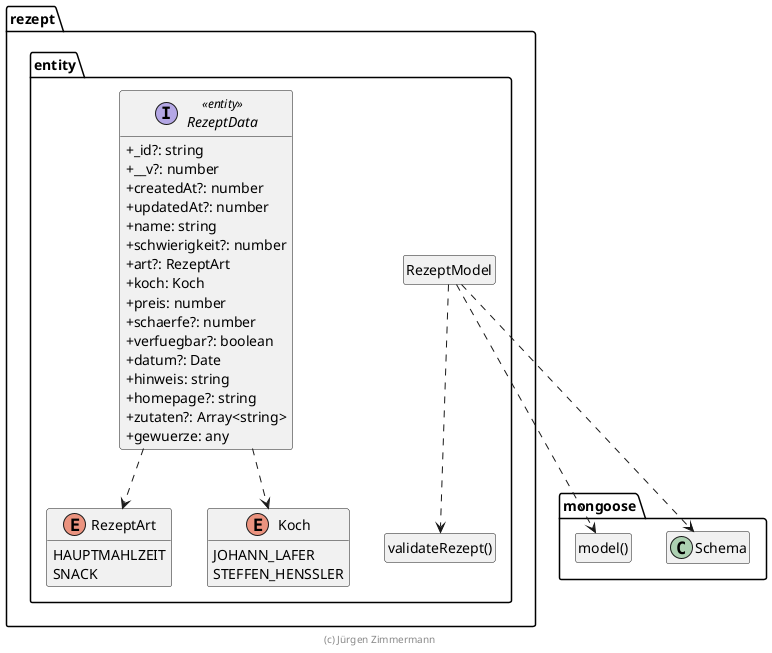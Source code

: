' Copyright (C) 2019 - present Juergen Zimmermann, Hochschule Karlsruhe
'
' This program is free software: you can redistribute it and/or modify
' it under the terms of the GNU General Public License as published by
' the Free Software Foundation, either version 3 of the License, or
' (at your option) any later version.
'
' This program is distributed in the hope that it will be useful,
' but WITHOUT ANY WARRANTY; without even the implied warranty of
' MERCHANTABILITY or FITNESS FOR A PARTICULAR PURPOSE.  See the
' GNU General Public License for more details.
'
' You should have received a copy of the GNU General Public License
' along with this program.  If not, see <https://www.gnu.org/licenses/>.
@startuml Anwendungskern

!pragma useNewPackage
skinparam classAttributeIconSize 0
skinparam componentStyle uml2

package mongoose {
  class Schema

  class "model()" as model
  hide model circle
}

package rezept.entity {
  class "validateRezept()" as validateRezept
  hide validateRezept circle

  class RezeptModel
  hide RezeptModel circle

  RezeptModel ..> Schema
  RezeptModel ..> model
  RezeptModel ..> validateRezept

  RezeptData ..> RezeptArt
  RezeptData ..> Koch

  enum RezeptArt {
    HAUPTMAHLZEIT
    SNACK
  }

  enum Koch {
    JOHANN_LAFER
    STEFFEN_HENSSLER
  }

  interface RezeptData <<entity>> {
    + _id?: string
    + __v?: number
    + createdAt?: number
    + updatedAt?: number
    + name: string
    + schwierigkeit?: number
    + art?: RezeptArt
    + koch: Koch
    + preis: number
    + schaerfe?: number
    + verfuegbar?: boolean
    + datum?: Date
    + hinweis: string
    + homepage?: string
    + zutaten?: Array<string>
    + gewuerze: any
  }
}

hide empty members

footer (c) Jürgen Zimmermann

@enduml
